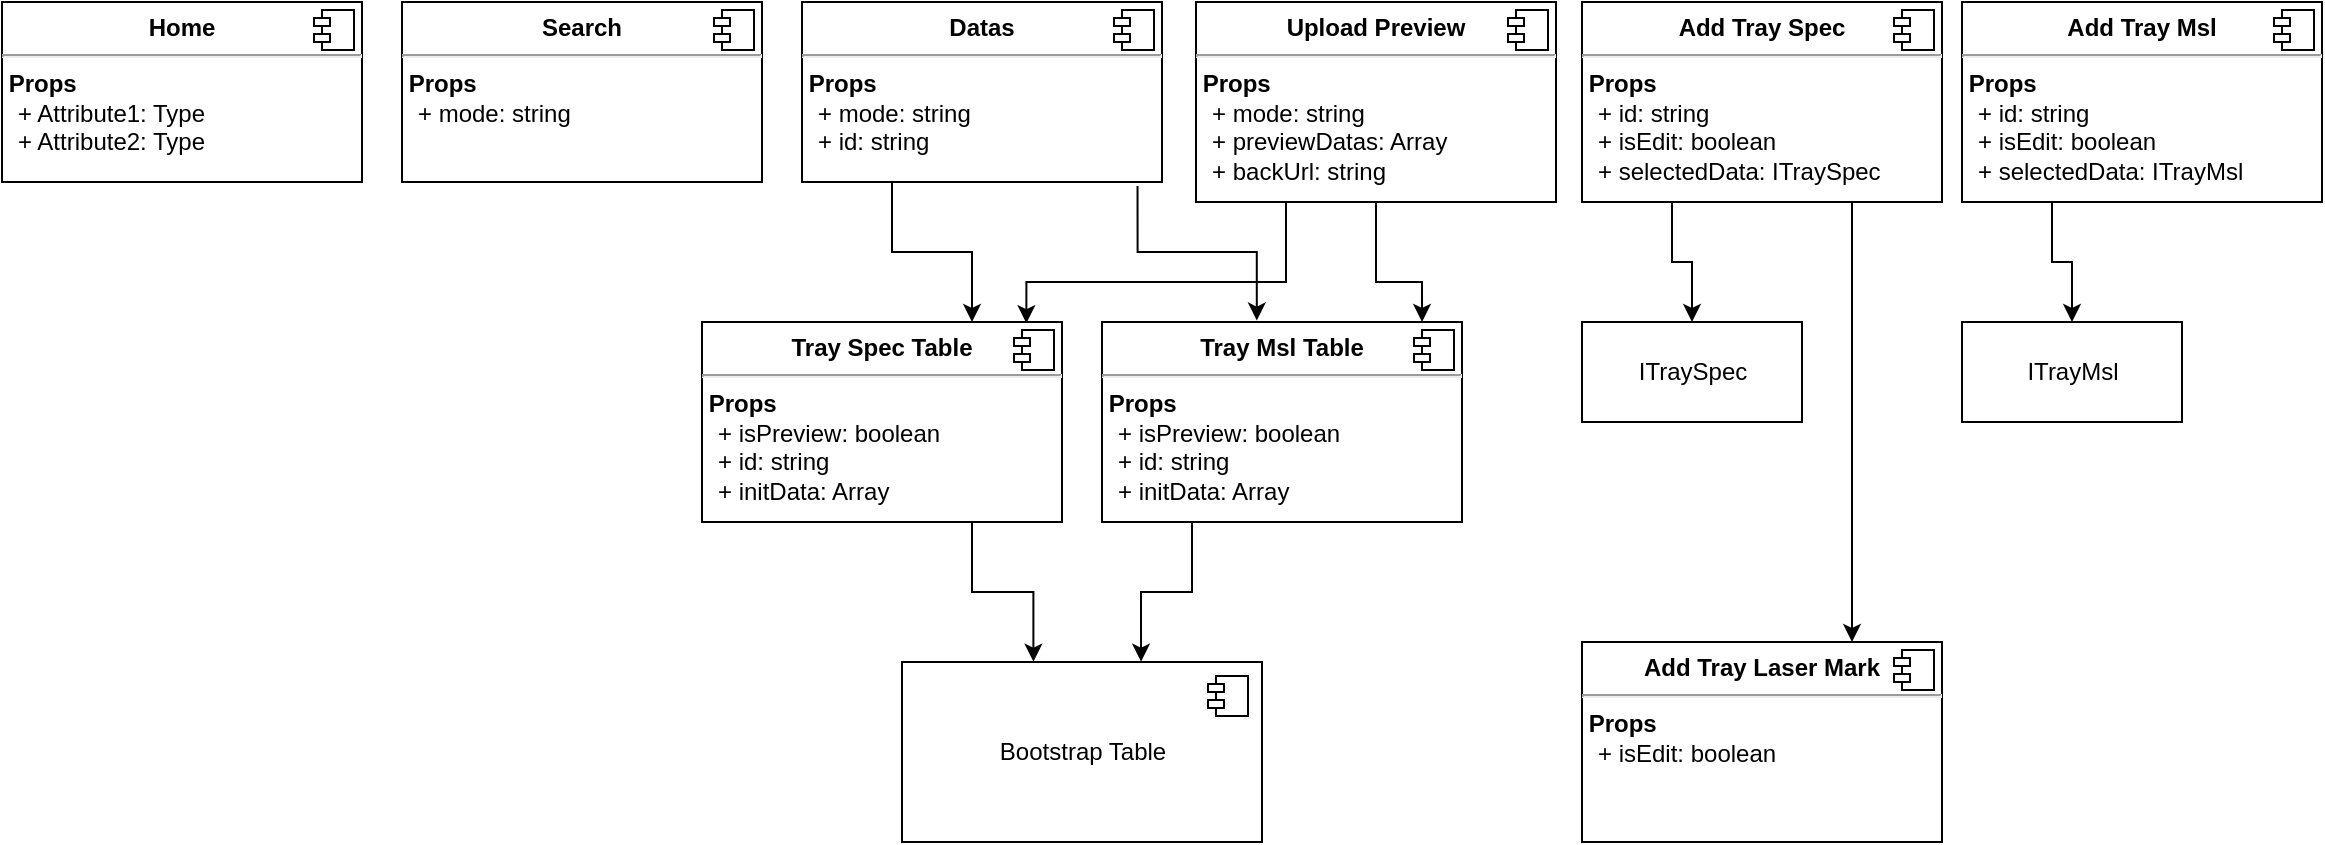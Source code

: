 <mxfile version="14.9.3" type="github">
  <diagram id="wDYHNko1UiAKOs3YfrcC" name="Page-1">
    <mxGraphModel dx="1303" dy="727" grid="1" gridSize="10" guides="1" tooltips="1" connect="1" arrows="1" fold="1" page="1" pageScale="1" pageWidth="827" pageHeight="1169" math="0" shadow="0">
      <root>
        <mxCell id="0" />
        <mxCell id="1" parent="0" />
        <mxCell id="va0KAYCpl6X4OBdTN759-3" value="&lt;p style=&quot;margin: 0px ; margin-top: 6px ; text-align: center&quot;&gt;&lt;b&gt;Search&lt;/b&gt;&lt;/p&gt;&lt;hr&gt;&lt;b&gt;&amp;nbsp;Props&lt;/b&gt;&lt;br&gt;&lt;p style=&quot;margin: 0px 0px 0px 8px&quot;&gt;+ mode: string&lt;/p&gt;" style="align=left;overflow=fill;html=1;dropTarget=0;" vertex="1" parent="1">
          <mxGeometry x="250" y="120" width="180" height="90" as="geometry" />
        </mxCell>
        <mxCell id="va0KAYCpl6X4OBdTN759-4" value="" style="shape=component;jettyWidth=8;jettyHeight=4;" vertex="1" parent="va0KAYCpl6X4OBdTN759-3">
          <mxGeometry x="1" width="20" height="20" relative="1" as="geometry">
            <mxPoint x="-24" y="4" as="offset" />
          </mxGeometry>
        </mxCell>
        <mxCell id="va0KAYCpl6X4OBdTN759-8" value="&lt;p style=&quot;margin: 0px ; margin-top: 6px ; text-align: center&quot;&gt;&lt;b&gt;Home&lt;/b&gt;&lt;/p&gt;&lt;hr&gt;&amp;nbsp;&lt;b&gt;Props&lt;/b&gt;&lt;br&gt;&lt;p style=&quot;margin: 0px ; margin-left: 8px&quot;&gt;+ Attribute1: Type&lt;br&gt;+ Attribute2: Type&lt;/p&gt;" style="align=left;overflow=fill;html=1;dropTarget=0;" vertex="1" parent="1">
          <mxGeometry x="50" y="120" width="180" height="90" as="geometry" />
        </mxCell>
        <mxCell id="va0KAYCpl6X4OBdTN759-9" value="" style="shape=component;jettyWidth=8;jettyHeight=4;" vertex="1" parent="va0KAYCpl6X4OBdTN759-8">
          <mxGeometry x="1" width="20" height="20" relative="1" as="geometry">
            <mxPoint x="-24" y="4" as="offset" />
          </mxGeometry>
        </mxCell>
        <mxCell id="va0KAYCpl6X4OBdTN759-22" style="edgeStyle=orthogonalEdgeStyle;rounded=0;orthogonalLoop=1;jettySize=auto;html=1;exitX=0.75;exitY=1;exitDx=0;exitDy=0;entryX=0.365;entryY=-0.002;entryDx=0;entryDy=0;entryPerimeter=0;" edge="1" parent="1" source="va0KAYCpl6X4OBdTN759-10" target="va0KAYCpl6X4OBdTN759-18">
          <mxGeometry relative="1" as="geometry">
            <mxPoint x="566" y="445" as="targetPoint" />
          </mxGeometry>
        </mxCell>
        <mxCell id="va0KAYCpl6X4OBdTN759-10" value="&lt;p style=&quot;margin: 0px ; margin-top: 6px ; text-align: center&quot;&gt;&lt;b&gt;Tray Spec Table&lt;/b&gt;&lt;br&gt;&lt;/p&gt;&lt;hr&gt;&amp;nbsp;&lt;b&gt;Props&lt;/b&gt;&lt;br&gt;&lt;p style=&quot;margin: 0px ; margin-left: 8px&quot;&gt;+ isPreview: boolean&lt;/p&gt;&lt;p style=&quot;margin: 0px ; margin-left: 8px&quot;&gt;+ id: string&lt;/p&gt;&lt;p style=&quot;margin: 0px ; margin-left: 8px&quot;&gt;+ initData: Array&lt;br&gt;&lt;br&gt;&lt;/p&gt;" style="align=left;overflow=fill;html=1;dropTarget=0;" vertex="1" parent="1">
          <mxGeometry x="400" y="280" width="180" height="100" as="geometry" />
        </mxCell>
        <mxCell id="va0KAYCpl6X4OBdTN759-11" value="" style="shape=component;jettyWidth=8;jettyHeight=4;" vertex="1" parent="va0KAYCpl6X4OBdTN759-10">
          <mxGeometry x="1" width="20" height="20" relative="1" as="geometry">
            <mxPoint x="-24" y="4" as="offset" />
          </mxGeometry>
        </mxCell>
        <mxCell id="va0KAYCpl6X4OBdTN759-20" style="edgeStyle=orthogonalEdgeStyle;rounded=0;orthogonalLoop=1;jettySize=auto;html=1;exitX=0.25;exitY=1;exitDx=0;exitDy=0;entryX=0.75;entryY=0;entryDx=0;entryDy=0;" edge="1" parent="1" source="va0KAYCpl6X4OBdTN759-12" target="va0KAYCpl6X4OBdTN759-10">
          <mxGeometry relative="1" as="geometry" />
        </mxCell>
        <mxCell id="va0KAYCpl6X4OBdTN759-21" style="edgeStyle=orthogonalEdgeStyle;rounded=0;orthogonalLoop=1;jettySize=auto;html=1;exitX=0.932;exitY=1.022;exitDx=0;exitDy=0;entryX=0.43;entryY=-0.007;entryDx=0;entryDy=0;entryPerimeter=0;exitPerimeter=0;" edge="1" parent="1" source="va0KAYCpl6X4OBdTN759-12" target="va0KAYCpl6X4OBdTN759-16">
          <mxGeometry relative="1" as="geometry" />
        </mxCell>
        <mxCell id="va0KAYCpl6X4OBdTN759-12" value="&lt;p style=&quot;margin: 0px ; margin-top: 6px ; text-align: center&quot;&gt;&lt;b&gt;Datas&lt;/b&gt;&lt;/p&gt;&lt;hr&gt;&lt;b&gt;&amp;nbsp;Props&lt;/b&gt;&lt;br&gt;&lt;p style=&quot;margin: 0px 0px 0px 8px&quot;&gt;+ mode: string&lt;/p&gt;&lt;p style=&quot;margin: 0px 0px 0px 8px&quot;&gt;+ id: string&lt;/p&gt;" style="align=left;overflow=fill;html=1;dropTarget=0;" vertex="1" parent="1">
          <mxGeometry x="450" y="120" width="180" height="90" as="geometry" />
        </mxCell>
        <mxCell id="va0KAYCpl6X4OBdTN759-13" value="" style="shape=component;jettyWidth=8;jettyHeight=4;" vertex="1" parent="va0KAYCpl6X4OBdTN759-12">
          <mxGeometry x="1" width="20" height="20" relative="1" as="geometry">
            <mxPoint x="-24" y="4" as="offset" />
          </mxGeometry>
        </mxCell>
        <mxCell id="va0KAYCpl6X4OBdTN759-25" style="edgeStyle=orthogonalEdgeStyle;rounded=0;orthogonalLoop=1;jettySize=auto;html=1;exitX=0.25;exitY=1;exitDx=0;exitDy=0;entryX=0.664;entryY=-0.002;entryDx=0;entryDy=0;entryPerimeter=0;" edge="1" parent="1" source="va0KAYCpl6X4OBdTN759-16" target="va0KAYCpl6X4OBdTN759-18">
          <mxGeometry relative="1" as="geometry" />
        </mxCell>
        <mxCell id="va0KAYCpl6X4OBdTN759-16" value="&lt;p style=&quot;margin: 0px ; margin-top: 6px ; text-align: center&quot;&gt;&lt;b&gt;Tray Msl Table&lt;/b&gt;&lt;br&gt;&lt;/p&gt;&lt;hr&gt;&amp;nbsp;&lt;b&gt;Props&lt;/b&gt;&lt;br&gt;&lt;p style=&quot;margin: 0px ; margin-left: 8px&quot;&gt;+ isPreview: boolean&lt;/p&gt;&lt;p style=&quot;margin: 0px ; margin-left: 8px&quot;&gt;+ id: string&lt;/p&gt;&lt;p style=&quot;margin: 0px ; margin-left: 8px&quot;&gt;+ initData: Array&lt;br&gt;&lt;br&gt;&lt;/p&gt;" style="align=left;overflow=fill;html=1;dropTarget=0;" vertex="1" parent="1">
          <mxGeometry x="600" y="280" width="180" height="100" as="geometry" />
        </mxCell>
        <mxCell id="va0KAYCpl6X4OBdTN759-17" value="" style="shape=component;jettyWidth=8;jettyHeight=4;" vertex="1" parent="va0KAYCpl6X4OBdTN759-16">
          <mxGeometry x="1" width="20" height="20" relative="1" as="geometry">
            <mxPoint x="-24" y="4" as="offset" />
          </mxGeometry>
        </mxCell>
        <mxCell id="va0KAYCpl6X4OBdTN759-18" value="Bootstrap Table" style="html=1;dropTarget=0;" vertex="1" parent="1">
          <mxGeometry x="500" y="450" width="180" height="90" as="geometry" />
        </mxCell>
        <mxCell id="va0KAYCpl6X4OBdTN759-19" value="" style="shape=module;jettyWidth=8;jettyHeight=4;" vertex="1" parent="va0KAYCpl6X4OBdTN759-18">
          <mxGeometry x="1" width="20" height="20" relative="1" as="geometry">
            <mxPoint x="-27" y="7" as="offset" />
          </mxGeometry>
        </mxCell>
        <mxCell id="va0KAYCpl6X4OBdTN759-28" style="edgeStyle=orthogonalEdgeStyle;rounded=0;orthogonalLoop=1;jettySize=auto;html=1;exitX=0.25;exitY=1;exitDx=0;exitDy=0;entryX=0.901;entryY=0.006;entryDx=0;entryDy=0;entryPerimeter=0;" edge="1" parent="1" source="va0KAYCpl6X4OBdTN759-26" target="va0KAYCpl6X4OBdTN759-10">
          <mxGeometry relative="1" as="geometry">
            <Array as="points">
              <mxPoint x="692" y="260" />
              <mxPoint x="562" y="260" />
            </Array>
          </mxGeometry>
        </mxCell>
        <mxCell id="va0KAYCpl6X4OBdTN759-29" style="edgeStyle=orthogonalEdgeStyle;rounded=0;orthogonalLoop=1;jettySize=auto;html=1;exitX=0.5;exitY=1;exitDx=0;exitDy=0;entryX=0.889;entryY=0;entryDx=0;entryDy=0;entryPerimeter=0;" edge="1" parent="1" source="va0KAYCpl6X4OBdTN759-26" target="va0KAYCpl6X4OBdTN759-16">
          <mxGeometry relative="1" as="geometry">
            <Array as="points">
              <mxPoint x="737" y="260" />
              <mxPoint x="760" y="260" />
            </Array>
          </mxGeometry>
        </mxCell>
        <mxCell id="va0KAYCpl6X4OBdTN759-26" value="&lt;p style=&quot;margin: 0px ; margin-top: 6px ; text-align: center&quot;&gt;&lt;b&gt;Upload Preview&lt;/b&gt;&lt;/p&gt;&lt;hr&gt;&lt;b&gt;&amp;nbsp;Props&lt;/b&gt;&lt;br&gt;&lt;p style=&quot;margin: 0px 0px 0px 8px&quot;&gt;+ mode: string&lt;/p&gt;&lt;p style=&quot;margin: 0px 0px 0px 8px&quot;&gt;+ previewDatas: Array&lt;/p&gt;&lt;p style=&quot;margin: 0px 0px 0px 8px&quot;&gt;+ backUrl: string&lt;/p&gt;" style="align=left;overflow=fill;html=1;dropTarget=0;" vertex="1" parent="1">
          <mxGeometry x="647" y="120" width="180" height="100" as="geometry" />
        </mxCell>
        <mxCell id="va0KAYCpl6X4OBdTN759-27" value="" style="shape=component;jettyWidth=8;jettyHeight=4;" vertex="1" parent="va0KAYCpl6X4OBdTN759-26">
          <mxGeometry x="1" width="20" height="20" relative="1" as="geometry">
            <mxPoint x="-24" y="4" as="offset" />
          </mxGeometry>
        </mxCell>
        <mxCell id="va0KAYCpl6X4OBdTN759-36" style="edgeStyle=orthogonalEdgeStyle;rounded=0;orthogonalLoop=1;jettySize=auto;html=1;exitX=0.25;exitY=1;exitDx=0;exitDy=0;" edge="1" parent="1" source="va0KAYCpl6X4OBdTN759-30" target="va0KAYCpl6X4OBdTN759-32">
          <mxGeometry relative="1" as="geometry" />
        </mxCell>
        <mxCell id="va0KAYCpl6X4OBdTN759-40" style="edgeStyle=orthogonalEdgeStyle;rounded=0;orthogonalLoop=1;jettySize=auto;html=1;exitX=0.75;exitY=1;exitDx=0;exitDy=0;entryX=0.75;entryY=0;entryDx=0;entryDy=0;" edge="1" parent="1" source="va0KAYCpl6X4OBdTN759-30" target="va0KAYCpl6X4OBdTN759-38">
          <mxGeometry relative="1" as="geometry" />
        </mxCell>
        <mxCell id="va0KAYCpl6X4OBdTN759-30" value="&lt;p style=&quot;margin: 0px ; margin-top: 6px ; text-align: center&quot;&gt;&lt;b&gt;Add Tray Spec&lt;/b&gt;&lt;/p&gt;&lt;hr&gt;&lt;b&gt;&amp;nbsp;Props&lt;/b&gt;&lt;br&gt;&lt;p style=&quot;margin: 0px 0px 0px 8px&quot;&gt;+ id: string&lt;/p&gt;&lt;p style=&quot;margin: 0px 0px 0px 8px&quot;&gt;+ isEdit: boolean&lt;/p&gt;&lt;p style=&quot;margin: 0px 0px 0px 8px&quot;&gt;+ selectedData: ITraySpec&lt;/p&gt;" style="align=left;overflow=fill;html=1;dropTarget=0;" vertex="1" parent="1">
          <mxGeometry x="840" y="120" width="180" height="100" as="geometry" />
        </mxCell>
        <mxCell id="va0KAYCpl6X4OBdTN759-31" value="" style="shape=component;jettyWidth=8;jettyHeight=4;" vertex="1" parent="va0KAYCpl6X4OBdTN759-30">
          <mxGeometry x="1" width="20" height="20" relative="1" as="geometry">
            <mxPoint x="-24" y="4" as="offset" />
          </mxGeometry>
        </mxCell>
        <mxCell id="va0KAYCpl6X4OBdTN759-32" value="ITraySpec" style="html=1;" vertex="1" parent="1">
          <mxGeometry x="840" y="280" width="110" height="50" as="geometry" />
        </mxCell>
        <mxCell id="va0KAYCpl6X4OBdTN759-37" style="edgeStyle=orthogonalEdgeStyle;rounded=0;orthogonalLoop=1;jettySize=auto;html=1;exitX=0.25;exitY=1;exitDx=0;exitDy=0;entryX=0.5;entryY=0;entryDx=0;entryDy=0;" edge="1" parent="1" source="va0KAYCpl6X4OBdTN759-33" target="va0KAYCpl6X4OBdTN759-35">
          <mxGeometry relative="1" as="geometry" />
        </mxCell>
        <mxCell id="va0KAYCpl6X4OBdTN759-33" value="&lt;p style=&quot;margin: 0px ; margin-top: 6px ; text-align: center&quot;&gt;&lt;b&gt;Add Tray Msl&lt;/b&gt;&lt;/p&gt;&lt;hr&gt;&lt;b&gt;&amp;nbsp;Props&lt;/b&gt;&lt;br&gt;&lt;p style=&quot;margin: 0px 0px 0px 8px&quot;&gt;+ id: string&lt;/p&gt;&lt;p style=&quot;margin: 0px 0px 0px 8px&quot;&gt;+ isEdit: boolean&lt;/p&gt;&lt;p style=&quot;margin: 0px 0px 0px 8px&quot;&gt;+ selectedData: ITrayMsl&lt;/p&gt;" style="align=left;overflow=fill;html=1;dropTarget=0;" vertex="1" parent="1">
          <mxGeometry x="1030" y="120" width="180" height="100" as="geometry" />
        </mxCell>
        <mxCell id="va0KAYCpl6X4OBdTN759-34" value="" style="shape=component;jettyWidth=8;jettyHeight=4;" vertex="1" parent="va0KAYCpl6X4OBdTN759-33">
          <mxGeometry x="1" width="20" height="20" relative="1" as="geometry">
            <mxPoint x="-24" y="4" as="offset" />
          </mxGeometry>
        </mxCell>
        <mxCell id="va0KAYCpl6X4OBdTN759-35" value="ITrayMsl" style="html=1;" vertex="1" parent="1">
          <mxGeometry x="1030" y="280" width="110" height="50" as="geometry" />
        </mxCell>
        <mxCell id="va0KAYCpl6X4OBdTN759-38" value="&lt;p style=&quot;margin: 0px ; margin-top: 6px ; text-align: center&quot;&gt;&lt;b&gt;Add Tray Laser Mark&lt;/b&gt;&lt;/p&gt;&lt;hr&gt;&lt;b&gt;&amp;nbsp;Props&lt;/b&gt;&lt;p style=&quot;margin: 0px 0px 0px 8px&quot;&gt;+ isEdit: boolean&lt;br&gt;&lt;/p&gt;" style="align=left;overflow=fill;html=1;dropTarget=0;" vertex="1" parent="1">
          <mxGeometry x="840" y="440" width="180" height="100" as="geometry" />
        </mxCell>
        <mxCell id="va0KAYCpl6X4OBdTN759-39" value="" style="shape=component;jettyWidth=8;jettyHeight=4;" vertex="1" parent="va0KAYCpl6X4OBdTN759-38">
          <mxGeometry x="1" width="20" height="20" relative="1" as="geometry">
            <mxPoint x="-24" y="4" as="offset" />
          </mxGeometry>
        </mxCell>
      </root>
    </mxGraphModel>
  </diagram>
</mxfile>
